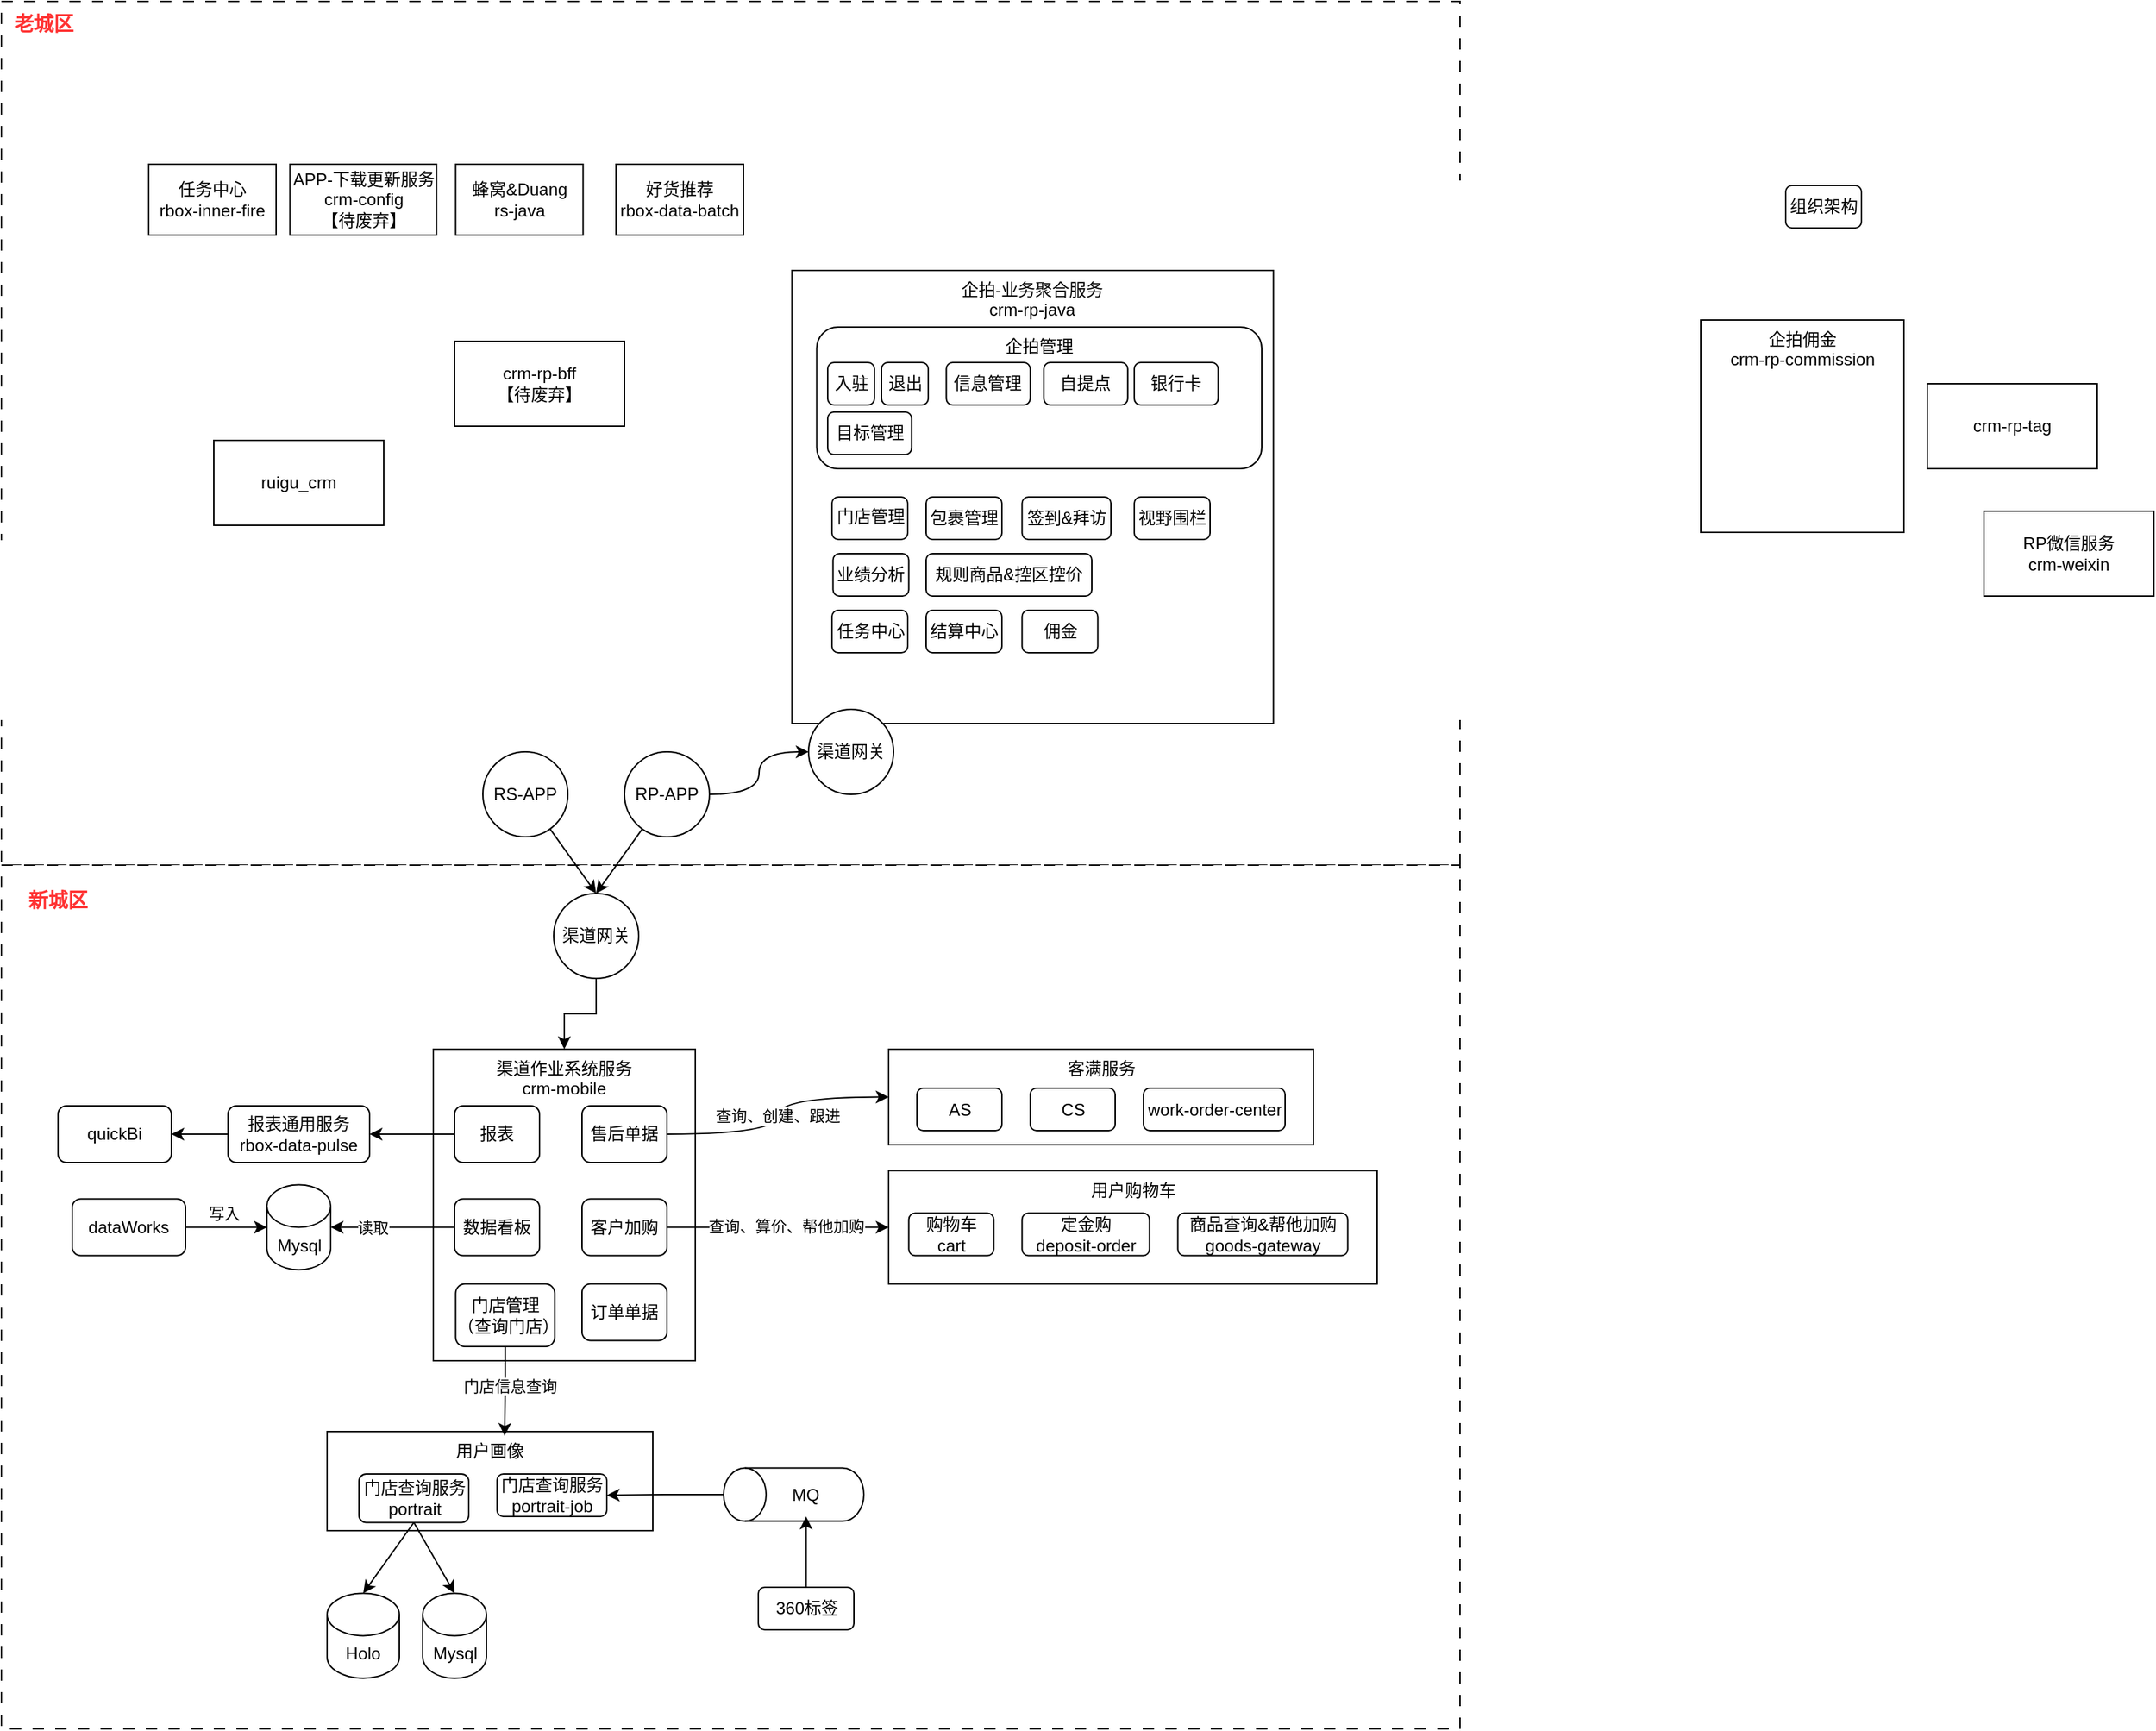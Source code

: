 <mxfile version="24.7.17">
  <diagram name="第 1 页" id="co3uCJApPV4dkqmszSku">
    <mxGraphModel dx="2309" dy="3123" grid="1" gridSize="10" guides="1" tooltips="1" connect="1" arrows="1" fold="1" page="1" pageScale="1" pageWidth="827" pageHeight="1169" math="0" shadow="0">
      <root>
        <mxCell id="0" />
        <mxCell id="1" parent="0" />
        <mxCell id="Z9NHNM5eDo6izXRrwf1n-86" value="" style="rounded=0;whiteSpace=wrap;html=1;dashed=1;dashPattern=8 8;shadow=0;glass=0;" vertex="1" parent="1">
          <mxGeometry x="-110" y="-1170" width="1030" height="610" as="geometry" />
        </mxCell>
        <mxCell id="Z9NHNM5eDo6izXRrwf1n-84" value="" style="rounded=0;whiteSpace=wrap;html=1;dashed=1;dashPattern=8 8;shadow=0;glass=0;" vertex="1" parent="1">
          <mxGeometry x="-110" y="-560" width="1030" height="610" as="geometry" />
        </mxCell>
        <mxCell id="Z9NHNM5eDo6izXRrwf1n-20" value="用户购物车" style="rounded=0;whiteSpace=wrap;html=1;verticalAlign=top;" vertex="1" parent="1">
          <mxGeometry x="516.5" y="-344.25" width="345" height="80" as="geometry" />
        </mxCell>
        <mxCell id="Z9NHNM5eDo6izXRrwf1n-1" value="" style="rounded=0;orthogonalLoop=1;jettySize=auto;html=1;" edge="1" parent="1" source="Z9NHNM5eDo6izXRrwf1n-2">
          <mxGeometry relative="1" as="geometry">
            <mxPoint x="310" y="-540" as="targetPoint" />
          </mxGeometry>
        </mxCell>
        <mxCell id="Z9NHNM5eDo6izXRrwf1n-2" value="RS-APP" style="ellipse;whiteSpace=wrap;html=1;aspect=fixed;" vertex="1" parent="1">
          <mxGeometry x="230" y="-640" width="60" height="60" as="geometry" />
        </mxCell>
        <mxCell id="Z9NHNM5eDo6izXRrwf1n-3" style="rounded=0;orthogonalLoop=1;jettySize=auto;html=1;entryX=0.5;entryY=0;entryDx=0;entryDy=0;" edge="1" parent="1" source="Z9NHNM5eDo6izXRrwf1n-4" target="Z9NHNM5eDo6izXRrwf1n-7">
          <mxGeometry relative="1" as="geometry">
            <mxPoint x="315" y="-540" as="targetPoint" />
          </mxGeometry>
        </mxCell>
        <mxCell id="Z9NHNM5eDo6izXRrwf1n-104" value="" style="edgeStyle=orthogonalEdgeStyle;rounded=0;orthogonalLoop=1;jettySize=auto;html=1;curved=1;" edge="1" parent="1" source="Z9NHNM5eDo6izXRrwf1n-4" target="Z9NHNM5eDo6izXRrwf1n-99">
          <mxGeometry relative="1" as="geometry" />
        </mxCell>
        <mxCell id="Z9NHNM5eDo6izXRrwf1n-4" value="RP-APP" style="ellipse;whiteSpace=wrap;html=1;aspect=fixed;" vertex="1" parent="1">
          <mxGeometry x="330" y="-640" width="60" height="60" as="geometry" />
        </mxCell>
        <mxCell id="Z9NHNM5eDo6izXRrwf1n-6" style="edgeStyle=orthogonalEdgeStyle;rounded=0;orthogonalLoop=1;jettySize=auto;html=1;entryX=0.5;entryY=0;entryDx=0;entryDy=0;" edge="1" parent="1" source="Z9NHNM5eDo6izXRrwf1n-7" target="Z9NHNM5eDo6izXRrwf1n-8">
          <mxGeometry relative="1" as="geometry" />
        </mxCell>
        <mxCell id="Z9NHNM5eDo6izXRrwf1n-7" value="渠道网关" style="ellipse;whiteSpace=wrap;html=1;aspect=fixed;" vertex="1" parent="1">
          <mxGeometry x="280" y="-540" width="60" height="60" as="geometry" />
        </mxCell>
        <mxCell id="Z9NHNM5eDo6izXRrwf1n-8" value="渠道作业系统服务&lt;br&gt;crm-mobile" style="rounded=0;whiteSpace=wrap;html=1;align=center;verticalAlign=top;" vertex="1" parent="1">
          <mxGeometry x="195" y="-430" width="185" height="220" as="geometry" />
        </mxCell>
        <mxCell id="Z9NHNM5eDo6izXRrwf1n-81" value="查询、创建、跟进" style="edgeStyle=orthogonalEdgeStyle;rounded=0;orthogonalLoop=1;jettySize=auto;html=1;entryX=0;entryY=0.5;entryDx=0;entryDy=0;curved=1;" edge="1" parent="1" source="Z9NHNM5eDo6izXRrwf1n-9" target="Z9NHNM5eDo6izXRrwf1n-10">
          <mxGeometry relative="1" as="geometry" />
        </mxCell>
        <mxCell id="Z9NHNM5eDo6izXRrwf1n-9" value="售后单据" style="rounded=1;whiteSpace=wrap;html=1;" vertex="1" parent="1">
          <mxGeometry x="300" y="-390" width="60" height="40" as="geometry" />
        </mxCell>
        <mxCell id="Z9NHNM5eDo6izXRrwf1n-10" value="客满服务&lt;div&gt;&lt;br&gt;&lt;/div&gt;" style="rounded=0;whiteSpace=wrap;html=1;verticalAlign=top;" vertex="1" parent="1">
          <mxGeometry x="516.5" y="-430" width="300" height="67.5" as="geometry" />
        </mxCell>
        <mxCell id="Z9NHNM5eDo6izXRrwf1n-11" value="AS" style="rounded=1;whiteSpace=wrap;html=1;" vertex="1" parent="1">
          <mxGeometry x="536.5" y="-402.5" width="60" height="30" as="geometry" />
        </mxCell>
        <mxCell id="Z9NHNM5eDo6izXRrwf1n-12" value="CS" style="rounded=1;whiteSpace=wrap;html=1;" vertex="1" parent="1">
          <mxGeometry x="616.5" y="-402.5" width="60" height="30" as="geometry" />
        </mxCell>
        <mxCell id="Z9NHNM5eDo6izXRrwf1n-13" value="work-order-center" style="rounded=1;whiteSpace=wrap;html=1;" vertex="1" parent="1">
          <mxGeometry x="696.5" y="-402.5" width="100" height="30" as="geometry" />
        </mxCell>
        <mxCell id="Z9NHNM5eDo6izXRrwf1n-17" value="购物车&lt;br&gt;cart" style="rounded=1;whiteSpace=wrap;html=1;" vertex="1" parent="1">
          <mxGeometry x="530.75" y="-314.25" width="60" height="30" as="geometry" />
        </mxCell>
        <mxCell id="Z9NHNM5eDo6izXRrwf1n-18" value="定金购&lt;br&gt;deposit-order" style="rounded=1;whiteSpace=wrap;html=1;" vertex="1" parent="1">
          <mxGeometry x="610.75" y="-314.25" width="90" height="30" as="geometry" />
        </mxCell>
        <mxCell id="Z9NHNM5eDo6izXRrwf1n-19" value="商品查询&amp;amp;帮他加购&lt;br&gt;goods-gateway" style="rounded=1;whiteSpace=wrap;html=1;" vertex="1" parent="1">
          <mxGeometry x="720.75" y="-314.25" width="120" height="30" as="geometry" />
        </mxCell>
        <mxCell id="Z9NHNM5eDo6izXRrwf1n-21" value="订单单据" style="rounded=1;whiteSpace=wrap;html=1;" vertex="1" parent="1">
          <mxGeometry x="300" y="-264.25" width="60" height="40" as="geometry" />
        </mxCell>
        <mxCell id="Z9NHNM5eDo6izXRrwf1n-22" value="门店管理&lt;div&gt;（查询门店）&lt;/div&gt;" style="rounded=1;whiteSpace=wrap;html=1;" vertex="1" parent="1">
          <mxGeometry x="210.75" y="-264.25" width="70" height="44.25" as="geometry" />
        </mxCell>
        <mxCell id="Z9NHNM5eDo6izXRrwf1n-45" style="edgeStyle=orthogonalEdgeStyle;rounded=0;orthogonalLoop=1;jettySize=auto;html=1;exitX=0;exitY=0.5;exitDx=0;exitDy=0;entryX=1;entryY=0.5;entryDx=0;entryDy=0;" edge="1" parent="1" source="Z9NHNM5eDo6izXRrwf1n-23" target="Z9NHNM5eDo6izXRrwf1n-46">
          <mxGeometry relative="1" as="geometry">
            <mxPoint x="130" y="-370" as="targetPoint" />
          </mxGeometry>
        </mxCell>
        <mxCell id="Z9NHNM5eDo6izXRrwf1n-23" value="报表" style="rounded=1;whiteSpace=wrap;html=1;" vertex="1" parent="1">
          <mxGeometry x="210" y="-390" width="60" height="40" as="geometry" />
        </mxCell>
        <mxCell id="Z9NHNM5eDo6izXRrwf1n-24" value="数据看板" style="rounded=1;whiteSpace=wrap;html=1;" vertex="1" parent="1">
          <mxGeometry x="210" y="-324.25" width="60" height="40" as="geometry" />
        </mxCell>
        <mxCell id="Z9NHNM5eDo6izXRrwf1n-25" value="用户画像" style="rounded=0;whiteSpace=wrap;html=1;verticalAlign=top;" vertex="1" parent="1">
          <mxGeometry x="120" y="-160" width="230" height="70" as="geometry" />
        </mxCell>
        <mxCell id="Z9NHNM5eDo6izXRrwf1n-27" value="门店查询服务&lt;div&gt;portrait&lt;br&gt;&lt;/div&gt;" style="rounded=1;whiteSpace=wrap;html=1;" vertex="1" parent="1">
          <mxGeometry x="142.5" y="-130" width="77.5" height="34.25" as="geometry" />
        </mxCell>
        <mxCell id="Z9NHNM5eDo6izXRrwf1n-28" value="门店查询服务&lt;div&gt;portrait-job&lt;br&gt;&lt;/div&gt;" style="rounded=1;whiteSpace=wrap;html=1;" vertex="1" parent="1">
          <mxGeometry x="240" y="-130" width="77.5" height="30" as="geometry" />
        </mxCell>
        <mxCell id="Z9NHNM5eDo6izXRrwf1n-36" value="" style="group" vertex="1" connectable="0" parent="1">
          <mxGeometry x="400" y="-134.25" width="116.5" height="68.25" as="geometry" />
        </mxCell>
        <mxCell id="Z9NHNM5eDo6izXRrwf1n-33" value="" style="shape=cylinder3;whiteSpace=wrap;html=1;boundedLbl=1;backgroundOutline=1;size=15;rotation=-90;" vertex="1" parent="Z9NHNM5eDo6izXRrwf1n-36">
          <mxGeometry x="30.75" y="-30.75" width="37.5" height="99" as="geometry" />
        </mxCell>
        <mxCell id="Z9NHNM5eDo6izXRrwf1n-34" value="MQ" style="text;html=1;align=center;verticalAlign=middle;whiteSpace=wrap;rounded=0;" vertex="1" parent="Z9NHNM5eDo6izXRrwf1n-36">
          <mxGeometry x="28.25" y="4.25" width="60" height="30" as="geometry" />
        </mxCell>
        <mxCell id="Z9NHNM5eDo6izXRrwf1n-42" style="edgeStyle=orthogonalEdgeStyle;rounded=0;orthogonalLoop=1;jettySize=auto;html=1;exitX=0.5;exitY=0;exitDx=0;exitDy=0;entryX=0.5;entryY=1;entryDx=0;entryDy=0;" edge="1" parent="1" source="Z9NHNM5eDo6izXRrwf1n-39" target="Z9NHNM5eDo6izXRrwf1n-34">
          <mxGeometry relative="1" as="geometry" />
        </mxCell>
        <mxCell id="Z9NHNM5eDo6izXRrwf1n-39" value="&lt;div&gt;360标签&lt;/div&gt;" style="rounded=1;whiteSpace=wrap;html=1;" vertex="1" parent="1">
          <mxGeometry x="424.5" y="-50" width="67.5" height="30" as="geometry" />
        </mxCell>
        <mxCell id="Z9NHNM5eDo6izXRrwf1n-41" style="edgeStyle=orthogonalEdgeStyle;rounded=0;orthogonalLoop=1;jettySize=auto;html=1;exitX=0.5;exitY=0;exitDx=0;exitDy=0;exitPerimeter=0;entryX=1;entryY=0.5;entryDx=0;entryDy=0;" edge="1" parent="1" source="Z9NHNM5eDo6izXRrwf1n-33" target="Z9NHNM5eDo6izXRrwf1n-28">
          <mxGeometry relative="1" as="geometry" />
        </mxCell>
        <mxCell id="Z9NHNM5eDo6izXRrwf1n-48" value="" style="edgeStyle=orthogonalEdgeStyle;rounded=0;orthogonalLoop=1;jettySize=auto;html=1;" edge="1" parent="1" source="Z9NHNM5eDo6izXRrwf1n-46" target="Z9NHNM5eDo6izXRrwf1n-47">
          <mxGeometry relative="1" as="geometry" />
        </mxCell>
        <mxCell id="Z9NHNM5eDo6izXRrwf1n-46" value="报表通用服务&lt;br&gt;rbox-data-pulse" style="rounded=1;whiteSpace=wrap;html=1;" vertex="1" parent="1">
          <mxGeometry x="50" y="-390" width="100" height="40" as="geometry" />
        </mxCell>
        <mxCell id="Z9NHNM5eDo6izXRrwf1n-47" value="quickBi" style="whiteSpace=wrap;html=1;rounded=1;" vertex="1" parent="1">
          <mxGeometry x="-70" y="-390" width="80" height="40" as="geometry" />
        </mxCell>
        <mxCell id="Z9NHNM5eDo6izXRrwf1n-49" value="dataWorks" style="whiteSpace=wrap;html=1;rounded=1;" vertex="1" parent="1">
          <mxGeometry x="-60" y="-324.25" width="80" height="40" as="geometry" />
        </mxCell>
        <mxCell id="Z9NHNM5eDo6izXRrwf1n-50" value="Mysql" style="shape=cylinder3;whiteSpace=wrap;html=1;boundedLbl=1;backgroundOutline=1;size=15;" vertex="1" parent="1">
          <mxGeometry x="77.5" y="-334.25" width="45" height="60" as="geometry" />
        </mxCell>
        <mxCell id="Z9NHNM5eDo6izXRrwf1n-51" style="edgeStyle=orthogonalEdgeStyle;rounded=0;orthogonalLoop=1;jettySize=auto;html=1;entryX=0;entryY=0.5;entryDx=0;entryDy=0;entryPerimeter=0;" edge="1" parent="1" source="Z9NHNM5eDo6izXRrwf1n-49" target="Z9NHNM5eDo6izXRrwf1n-50">
          <mxGeometry relative="1" as="geometry" />
        </mxCell>
        <mxCell id="Z9NHNM5eDo6izXRrwf1n-53" value="写入" style="edgeLabel;html=1;align=center;verticalAlign=middle;resizable=0;points=[];" vertex="1" connectable="0" parent="Z9NHNM5eDo6izXRrwf1n-51">
          <mxGeometry x="-0.08" y="4" relative="1" as="geometry">
            <mxPoint y="-6" as="offset" />
          </mxGeometry>
        </mxCell>
        <mxCell id="Z9NHNM5eDo6izXRrwf1n-55" style="edgeStyle=orthogonalEdgeStyle;rounded=0;orthogonalLoop=1;jettySize=auto;html=1;exitX=0;exitY=0.5;exitDx=0;exitDy=0;entryX=1;entryY=0.5;entryDx=0;entryDy=0;entryPerimeter=0;" edge="1" parent="1" source="Z9NHNM5eDo6izXRrwf1n-24" target="Z9NHNM5eDo6izXRrwf1n-50">
          <mxGeometry relative="1" as="geometry" />
        </mxCell>
        <mxCell id="Z9NHNM5eDo6izXRrwf1n-56" value="读取" style="edgeLabel;html=1;align=center;verticalAlign=middle;resizable=0;points=[];" vertex="1" connectable="0" parent="Z9NHNM5eDo6izXRrwf1n-55">
          <mxGeometry x="-0.096" y="2" relative="1" as="geometry">
            <mxPoint x="-19" y="-2" as="offset" />
          </mxGeometry>
        </mxCell>
        <mxCell id="Z9NHNM5eDo6izXRrwf1n-62" value="Holo" style="shape=cylinder3;whiteSpace=wrap;html=1;boundedLbl=1;backgroundOutline=1;size=15;" vertex="1" parent="1">
          <mxGeometry x="120" y="-45.75" width="51" height="60" as="geometry" />
        </mxCell>
        <mxCell id="Z9NHNM5eDo6izXRrwf1n-69" value="Mysql" style="shape=cylinder3;whiteSpace=wrap;html=1;boundedLbl=1;backgroundOutline=1;size=15;" vertex="1" parent="1">
          <mxGeometry x="187.5" y="-45.75" width="45" height="60" as="geometry" />
        </mxCell>
        <mxCell id="Z9NHNM5eDo6izXRrwf1n-70" style="rounded=0;orthogonalLoop=1;jettySize=auto;html=1;exitX=0.5;exitY=1;exitDx=0;exitDy=0;entryX=0.5;entryY=0;entryDx=0;entryDy=0;entryPerimeter=0;" edge="1" parent="1" source="Z9NHNM5eDo6izXRrwf1n-27" target="Z9NHNM5eDo6izXRrwf1n-62">
          <mxGeometry relative="1" as="geometry" />
        </mxCell>
        <mxCell id="Z9NHNM5eDo6izXRrwf1n-72" style="rounded=0;orthogonalLoop=1;jettySize=auto;html=1;exitX=0.5;exitY=1;exitDx=0;exitDy=0;entryX=0.5;entryY=0;entryDx=0;entryDy=0;entryPerimeter=0;" edge="1" parent="1" source="Z9NHNM5eDo6izXRrwf1n-27" target="Z9NHNM5eDo6izXRrwf1n-69">
          <mxGeometry relative="1" as="geometry" />
        </mxCell>
        <mxCell id="Z9NHNM5eDo6izXRrwf1n-74" style="edgeStyle=orthogonalEdgeStyle;rounded=0;orthogonalLoop=1;jettySize=auto;html=1;entryX=0.545;entryY=0.043;entryDx=0;entryDy=0;entryPerimeter=0;" edge="1" parent="1" source="Z9NHNM5eDo6izXRrwf1n-22" target="Z9NHNM5eDo6izXRrwf1n-25">
          <mxGeometry relative="1" as="geometry" />
        </mxCell>
        <mxCell id="Z9NHNM5eDo6izXRrwf1n-75" value="门店信息查询" style="edgeLabel;html=1;align=center;verticalAlign=middle;resizable=0;points=[];" vertex="1" connectable="0" parent="Z9NHNM5eDo6izXRrwf1n-74">
          <mxGeometry x="-0.085" y="4" relative="1" as="geometry">
            <mxPoint x="-1" y="-1" as="offset" />
          </mxGeometry>
        </mxCell>
        <mxCell id="Z9NHNM5eDo6izXRrwf1n-79" style="edgeStyle=orthogonalEdgeStyle;rounded=0;orthogonalLoop=1;jettySize=auto;html=1;entryX=0;entryY=0.5;entryDx=0;entryDy=0;" edge="1" parent="1" source="Z9NHNM5eDo6izXRrwf1n-78" target="Z9NHNM5eDo6izXRrwf1n-20">
          <mxGeometry relative="1" as="geometry" />
        </mxCell>
        <mxCell id="Z9NHNM5eDo6izXRrwf1n-80" value="查询、算价、帮他加购" style="edgeLabel;html=1;align=center;verticalAlign=middle;resizable=0;points=[];" vertex="1" connectable="0" parent="Z9NHNM5eDo6izXRrwf1n-79">
          <mxGeometry x="0.067" y="1" relative="1" as="geometry">
            <mxPoint as="offset" />
          </mxGeometry>
        </mxCell>
        <mxCell id="Z9NHNM5eDo6izXRrwf1n-78" value="客户加购" style="rounded=1;whiteSpace=wrap;html=1;" vertex="1" parent="1">
          <mxGeometry x="300" y="-324.25" width="60" height="40" as="geometry" />
        </mxCell>
        <mxCell id="Z9NHNM5eDo6izXRrwf1n-85" value="&lt;b&gt;&lt;font color=&quot;#ff3333&quot; style=&quot;font-size: 14px;&quot;&gt;新城区&lt;/font&gt;&lt;/b&gt;" style="text;html=1;align=center;verticalAlign=middle;whiteSpace=wrap;rounded=0;" vertex="1" parent="1">
          <mxGeometry x="-100" y="-550" width="60" height="30" as="geometry" />
        </mxCell>
        <mxCell id="Z9NHNM5eDo6izXRrwf1n-88" value="&lt;b&gt;&lt;font color=&quot;#ff3333&quot; style=&quot;font-size: 14px;&quot;&gt;老城区&lt;/font&gt;&lt;/b&gt;" style="text;html=1;align=center;verticalAlign=middle;whiteSpace=wrap;rounded=0;" vertex="1" parent="1">
          <mxGeometry x="-110" y="-1169" width="60" height="30" as="geometry" />
        </mxCell>
        <mxCell id="Z9NHNM5eDo6izXRrwf1n-89" value="ruigu_crm" style="rounded=0;whiteSpace=wrap;html=1;" vertex="1" parent="1">
          <mxGeometry x="40" y="-860" width="120" height="60" as="geometry" />
        </mxCell>
        <mxCell id="Z9NHNM5eDo6izXRrwf1n-90" value="企拍佣金&lt;br&gt;crm-rp-commission" style="rounded=0;whiteSpace=wrap;html=1;verticalAlign=top;" vertex="1" parent="1">
          <mxGeometry x="1090" y="-945" width="143.5" height="150" as="geometry" />
        </mxCell>
        <mxCell id="Z9NHNM5eDo6izXRrwf1n-91" value="crm-rp-bff&lt;br&gt;【待废弃】" style="rounded=0;whiteSpace=wrap;html=1;" vertex="1" parent="1">
          <mxGeometry x="210" y="-930" width="120" height="60" as="geometry" />
        </mxCell>
        <mxCell id="Z9NHNM5eDo6izXRrwf1n-92" value="企拍-业务聚合服务&lt;br&gt;crm-rp-java" style="rounded=0;whiteSpace=wrap;html=1;horizontal=1;verticalAlign=top;" vertex="1" parent="1">
          <mxGeometry x="448.25" y="-980" width="340" height="320" as="geometry" />
        </mxCell>
        <mxCell id="Z9NHNM5eDo6izXRrwf1n-93" value="&lt;div&gt;&lt;span style=&quot;background-color: initial;&quot;&gt;任务中心&lt;br&gt;rbox-inner-fire&lt;/span&gt;&lt;br&gt;&lt;/div&gt;" style="rounded=0;whiteSpace=wrap;html=1;" vertex="1" parent="1">
          <mxGeometry x="-6" y="-1055" width="90" height="50" as="geometry" />
        </mxCell>
        <mxCell id="Z9NHNM5eDo6izXRrwf1n-94" value="APP-下载更新服务&lt;br&gt;crm-config&lt;br&gt;【待废弃】" style="rounded=0;whiteSpace=wrap;html=1;" vertex="1" parent="1">
          <mxGeometry x="93.75" y="-1055" width="103.5" height="50" as="geometry" />
        </mxCell>
        <mxCell id="Z9NHNM5eDo6izXRrwf1n-95" value="RP微信服务&lt;br&gt;crm-weixin" style="rounded=0;whiteSpace=wrap;html=1;" vertex="1" parent="1">
          <mxGeometry x="1290" y="-810" width="120" height="60" as="geometry" />
        </mxCell>
        <mxCell id="Z9NHNM5eDo6izXRrwf1n-96" value="crm-rp-tag" style="rounded=0;whiteSpace=wrap;html=1;" vertex="1" parent="1">
          <mxGeometry x="1250" y="-900" width="120" height="60" as="geometry" />
        </mxCell>
        <mxCell id="Z9NHNM5eDo6izXRrwf1n-99" value="渠道网关" style="ellipse;whiteSpace=wrap;html=1;aspect=fixed;" vertex="1" parent="1">
          <mxGeometry x="460" y="-670" width="60" height="60" as="geometry" />
        </mxCell>
        <mxCell id="Z9NHNM5eDo6izXRrwf1n-105" value="&lt;div&gt;蜂窝&amp;amp;Duang&lt;br&gt;rs-java&lt;br&gt;&lt;/div&gt;" style="rounded=0;whiteSpace=wrap;html=1;" vertex="1" parent="1">
          <mxGeometry x="210.75" y="-1055" width="90" height="50" as="geometry" />
        </mxCell>
        <mxCell id="Z9NHNM5eDo6izXRrwf1n-106" value="&lt;div&gt;好货推荐&lt;br&gt;rbox-data-batch&lt;br&gt;&lt;/div&gt;" style="rounded=0;whiteSpace=wrap;html=1;" vertex="1" parent="1">
          <mxGeometry x="324" y="-1055" width="90" height="50" as="geometry" />
        </mxCell>
        <mxCell id="Z9NHNM5eDo6izXRrwf1n-109" value="组织架构" style="rounded=1;whiteSpace=wrap;html=1;" vertex="1" parent="1">
          <mxGeometry x="1150" y="-1040" width="53.5" height="30" as="geometry" />
        </mxCell>
        <mxCell id="Z9NHNM5eDo6izXRrwf1n-110" value="佣金" style="rounded=1;whiteSpace=wrap;html=1;" vertex="1" parent="1">
          <mxGeometry x="610.75" y="-740" width="53.5" height="30" as="geometry" />
        </mxCell>
        <mxCell id="Z9NHNM5eDo6izXRrwf1n-112" value="企拍管理" style="rounded=1;whiteSpace=wrap;html=1;horizontal=1;verticalAlign=top;" vertex="1" parent="1">
          <mxGeometry x="465.75" y="-940" width="314.25" height="100" as="geometry" />
        </mxCell>
        <mxCell id="Z9NHNM5eDo6izXRrwf1n-113" value="包裹管理" style="rounded=1;whiteSpace=wrap;html=1;" vertex="1" parent="1">
          <mxGeometry x="543" y="-820" width="53.5" height="30" as="geometry" />
        </mxCell>
        <mxCell id="Z9NHNM5eDo6izXRrwf1n-116" value="入驻" style="rounded=1;whiteSpace=wrap;html=1;" vertex="1" parent="1">
          <mxGeometry x="473.5" y="-915" width="33" height="30" as="geometry" />
        </mxCell>
        <mxCell id="Z9NHNM5eDo6izXRrwf1n-119" value="信息管理" style="rounded=1;whiteSpace=wrap;html=1;" vertex="1" parent="1">
          <mxGeometry x="557.25" y="-915" width="59.25" height="30" as="geometry" />
        </mxCell>
        <mxCell id="Z9NHNM5eDo6izXRrwf1n-120" value="自提点" style="rounded=1;whiteSpace=wrap;html=1;" vertex="1" parent="1">
          <mxGeometry x="626.12" y="-915" width="59.25" height="30" as="geometry" />
        </mxCell>
        <mxCell id="Z9NHNM5eDo6izXRrwf1n-121" value="银行卡" style="rounded=1;whiteSpace=wrap;html=1;" vertex="1" parent="1">
          <mxGeometry x="690" y="-915" width="59.25" height="30" as="geometry" />
        </mxCell>
        <mxCell id="Z9NHNM5eDo6izXRrwf1n-123" value="视野围栏" style="rounded=1;whiteSpace=wrap;html=1;" vertex="1" parent="1">
          <mxGeometry x="690" y="-820" width="53.5" height="30" as="geometry" />
        </mxCell>
        <mxCell id="Z9NHNM5eDo6izXRrwf1n-124" value="签到&amp;amp;拜访" style="rounded=1;whiteSpace=wrap;html=1;" vertex="1" parent="1">
          <mxGeometry x="610.75" y="-820" width="62.75" height="30" as="geometry" />
        </mxCell>
        <mxCell id="Z9NHNM5eDo6izXRrwf1n-125" value="任务中心" style="rounded=1;whiteSpace=wrap;html=1;" vertex="1" parent="1">
          <mxGeometry x="476.5" y="-740" width="53.5" height="30" as="geometry" />
        </mxCell>
        <mxCell id="Z9NHNM5eDo6izXRrwf1n-127" value="退出" style="rounded=1;whiteSpace=wrap;html=1;" vertex="1" parent="1">
          <mxGeometry x="511.5" y="-915" width="33" height="30" as="geometry" />
        </mxCell>
        <mxCell id="Z9NHNM5eDo6izXRrwf1n-129" value="门店管理&lt;br&gt;&lt;div&gt;&lt;br/&gt;&lt;/div&gt;" style="rounded=1;whiteSpace=wrap;html=1;horizontal=1;verticalAlign=top;" vertex="1" parent="1">
          <mxGeometry x="476.5" y="-820" width="53.5" height="30" as="geometry" />
        </mxCell>
        <mxCell id="Z9NHNM5eDo6izXRrwf1n-132" value="结算中心" style="rounded=1;whiteSpace=wrap;html=1;" vertex="1" parent="1">
          <mxGeometry x="543" y="-740" width="53.5" height="30" as="geometry" />
        </mxCell>
        <mxCell id="Z9NHNM5eDo6izXRrwf1n-133" value="业绩分析" style="rounded=1;whiteSpace=wrap;html=1;" vertex="1" parent="1">
          <mxGeometry x="477.25" y="-780" width="53.5" height="30" as="geometry" />
        </mxCell>
        <mxCell id="Z9NHNM5eDo6izXRrwf1n-134" value="规则商品&amp;amp;控区控价" style="rounded=1;whiteSpace=wrap;html=1;" vertex="1" parent="1">
          <mxGeometry x="543" y="-780" width="117" height="30" as="geometry" />
        </mxCell>
        <mxCell id="Z9NHNM5eDo6izXRrwf1n-137" value="目标管理" style="rounded=1;whiteSpace=wrap;html=1;" vertex="1" parent="1">
          <mxGeometry x="473.5" y="-880" width="59.25" height="30" as="geometry" />
        </mxCell>
      </root>
    </mxGraphModel>
  </diagram>
</mxfile>
